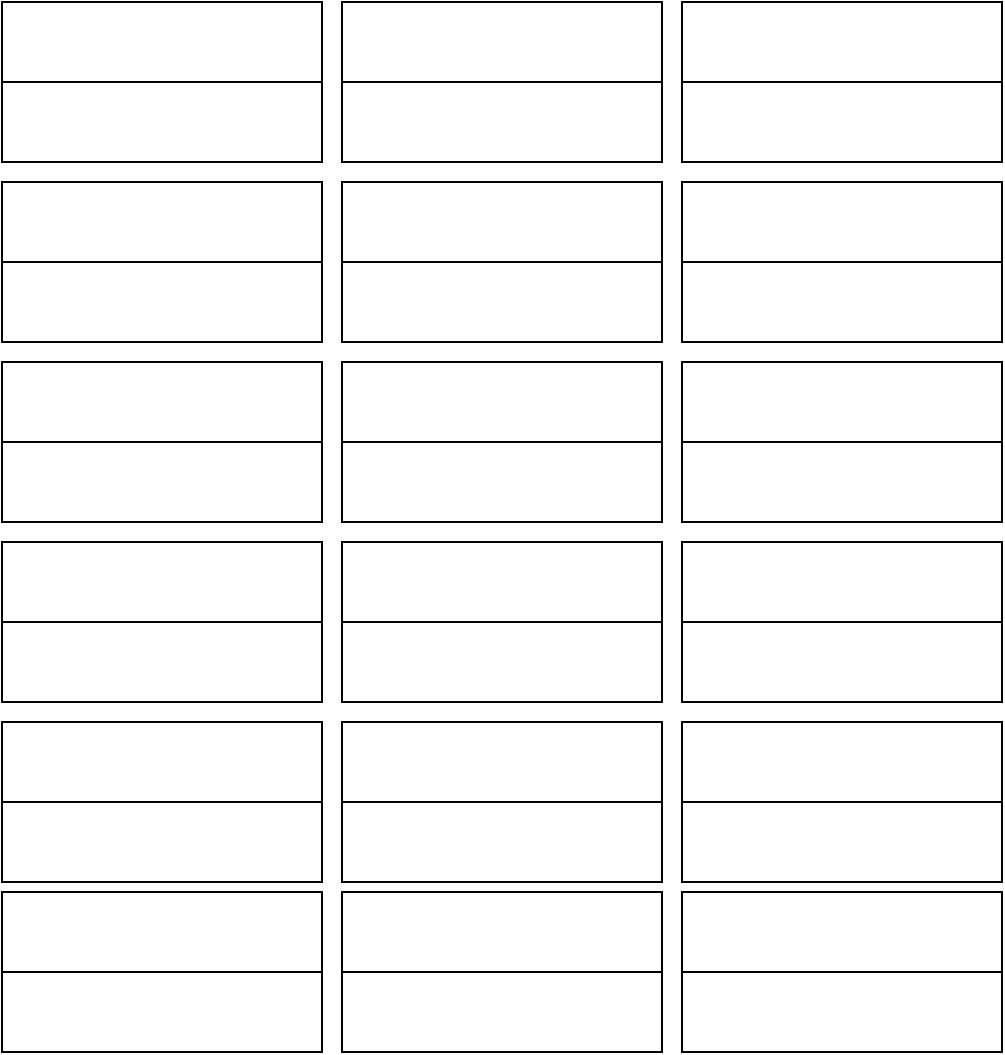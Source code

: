 <mxfile version="24.8.6">
  <diagram name="Page-1" id="zh8YsgOvJHd04u_SlwS_">
    <mxGraphModel dx="642" dy="703" grid="1" gridSize="10" guides="1" tooltips="1" connect="1" arrows="1" fold="1" page="1" pageScale="1" pageWidth="827" pageHeight="1169" math="0" shadow="0">
      <root>
        <mxCell id="0" />
        <mxCell id="1" parent="0" />
        <mxCell id="KcI2F709o0cNDK-86Cy3-1" value="" style="rounded=0;whiteSpace=wrap;html=1;" vertex="1" parent="1">
          <mxGeometry x="240" y="320" width="160" height="40" as="geometry" />
        </mxCell>
        <mxCell id="KcI2F709o0cNDK-86Cy3-2" value="" style="rounded=0;whiteSpace=wrap;html=1;" vertex="1" parent="1">
          <mxGeometry x="240" y="360" width="160" height="40" as="geometry" />
        </mxCell>
        <mxCell id="KcI2F709o0cNDK-86Cy3-4" value="" style="rounded=0;whiteSpace=wrap;html=1;" vertex="1" parent="1">
          <mxGeometry x="240" y="410" width="160" height="40" as="geometry" />
        </mxCell>
        <mxCell id="KcI2F709o0cNDK-86Cy3-5" value="" style="rounded=0;whiteSpace=wrap;html=1;" vertex="1" parent="1">
          <mxGeometry x="240" y="450" width="160" height="40" as="geometry" />
        </mxCell>
        <mxCell id="KcI2F709o0cNDK-86Cy3-6" value="" style="rounded=0;whiteSpace=wrap;html=1;" vertex="1" parent="1">
          <mxGeometry x="240" y="500" width="160" height="40" as="geometry" />
        </mxCell>
        <mxCell id="KcI2F709o0cNDK-86Cy3-7" value="" style="rounded=0;whiteSpace=wrap;html=1;" vertex="1" parent="1">
          <mxGeometry x="240" y="540" width="160" height="40" as="geometry" />
        </mxCell>
        <mxCell id="KcI2F709o0cNDK-86Cy3-8" value="" style="rounded=0;whiteSpace=wrap;html=1;" vertex="1" parent="1">
          <mxGeometry x="240" y="230" width="160" height="40" as="geometry" />
        </mxCell>
        <mxCell id="KcI2F709o0cNDK-86Cy3-9" value="" style="rounded=0;whiteSpace=wrap;html=1;" vertex="1" parent="1">
          <mxGeometry x="240" y="270" width="160" height="40" as="geometry" />
        </mxCell>
        <mxCell id="KcI2F709o0cNDK-86Cy3-10" value="" style="rounded=0;whiteSpace=wrap;html=1;" vertex="1" parent="1">
          <mxGeometry x="240" y="140" width="160" height="40" as="geometry" />
        </mxCell>
        <mxCell id="KcI2F709o0cNDK-86Cy3-11" value="" style="rounded=0;whiteSpace=wrap;html=1;" vertex="1" parent="1">
          <mxGeometry x="240" y="180" width="160" height="40" as="geometry" />
        </mxCell>
        <mxCell id="KcI2F709o0cNDK-86Cy3-12" value="" style="rounded=0;whiteSpace=wrap;html=1;" vertex="1" parent="1">
          <mxGeometry x="240" y="585" width="160" height="40" as="geometry" />
        </mxCell>
        <mxCell id="KcI2F709o0cNDK-86Cy3-13" value="" style="rounded=0;whiteSpace=wrap;html=1;" vertex="1" parent="1">
          <mxGeometry x="240" y="625" width="160" height="40" as="geometry" />
        </mxCell>
        <mxCell id="KcI2F709o0cNDK-86Cy3-14" value="" style="rounded=0;whiteSpace=wrap;html=1;" vertex="1" parent="1">
          <mxGeometry x="410" y="320" width="160" height="40" as="geometry" />
        </mxCell>
        <mxCell id="KcI2F709o0cNDK-86Cy3-15" value="" style="rounded=0;whiteSpace=wrap;html=1;" vertex="1" parent="1">
          <mxGeometry x="410" y="360" width="160" height="40" as="geometry" />
        </mxCell>
        <mxCell id="KcI2F709o0cNDK-86Cy3-16" value="" style="rounded=0;whiteSpace=wrap;html=1;" vertex="1" parent="1">
          <mxGeometry x="410" y="410" width="160" height="40" as="geometry" />
        </mxCell>
        <mxCell id="KcI2F709o0cNDK-86Cy3-17" value="" style="rounded=0;whiteSpace=wrap;html=1;" vertex="1" parent="1">
          <mxGeometry x="410" y="450" width="160" height="40" as="geometry" />
        </mxCell>
        <mxCell id="KcI2F709o0cNDK-86Cy3-18" value="" style="rounded=0;whiteSpace=wrap;html=1;" vertex="1" parent="1">
          <mxGeometry x="410" y="500" width="160" height="40" as="geometry" />
        </mxCell>
        <mxCell id="KcI2F709o0cNDK-86Cy3-19" value="" style="rounded=0;whiteSpace=wrap;html=1;" vertex="1" parent="1">
          <mxGeometry x="410" y="540" width="160" height="40" as="geometry" />
        </mxCell>
        <mxCell id="KcI2F709o0cNDK-86Cy3-20" value="" style="rounded=0;whiteSpace=wrap;html=1;" vertex="1" parent="1">
          <mxGeometry x="410" y="230" width="160" height="40" as="geometry" />
        </mxCell>
        <mxCell id="KcI2F709o0cNDK-86Cy3-21" value="" style="rounded=0;whiteSpace=wrap;html=1;" vertex="1" parent="1">
          <mxGeometry x="410" y="270" width="160" height="40" as="geometry" />
        </mxCell>
        <mxCell id="KcI2F709o0cNDK-86Cy3-22" value="" style="rounded=0;whiteSpace=wrap;html=1;" vertex="1" parent="1">
          <mxGeometry x="410" y="140" width="160" height="40" as="geometry" />
        </mxCell>
        <mxCell id="KcI2F709o0cNDK-86Cy3-23" value="" style="rounded=0;whiteSpace=wrap;html=1;" vertex="1" parent="1">
          <mxGeometry x="410" y="180" width="160" height="40" as="geometry" />
        </mxCell>
        <mxCell id="KcI2F709o0cNDK-86Cy3-24" value="" style="rounded=0;whiteSpace=wrap;html=1;" vertex="1" parent="1">
          <mxGeometry x="410" y="585" width="160" height="40" as="geometry" />
        </mxCell>
        <mxCell id="KcI2F709o0cNDK-86Cy3-25" value="" style="rounded=0;whiteSpace=wrap;html=1;" vertex="1" parent="1">
          <mxGeometry x="410" y="625" width="160" height="40" as="geometry" />
        </mxCell>
        <mxCell id="KcI2F709o0cNDK-86Cy3-26" value="" style="rounded=0;whiteSpace=wrap;html=1;" vertex="1" parent="1">
          <mxGeometry x="580" y="320" width="160" height="40" as="geometry" />
        </mxCell>
        <mxCell id="KcI2F709o0cNDK-86Cy3-27" value="" style="rounded=0;whiteSpace=wrap;html=1;" vertex="1" parent="1">
          <mxGeometry x="580" y="360" width="160" height="40" as="geometry" />
        </mxCell>
        <mxCell id="KcI2F709o0cNDK-86Cy3-28" value="" style="rounded=0;whiteSpace=wrap;html=1;" vertex="1" parent="1">
          <mxGeometry x="580" y="410" width="160" height="40" as="geometry" />
        </mxCell>
        <mxCell id="KcI2F709o0cNDK-86Cy3-29" value="" style="rounded=0;whiteSpace=wrap;html=1;" vertex="1" parent="1">
          <mxGeometry x="580" y="450" width="160" height="40" as="geometry" />
        </mxCell>
        <mxCell id="KcI2F709o0cNDK-86Cy3-30" value="" style="rounded=0;whiteSpace=wrap;html=1;" vertex="1" parent="1">
          <mxGeometry x="580" y="500" width="160" height="40" as="geometry" />
        </mxCell>
        <mxCell id="KcI2F709o0cNDK-86Cy3-31" value="" style="rounded=0;whiteSpace=wrap;html=1;" vertex="1" parent="1">
          <mxGeometry x="580" y="540" width="160" height="40" as="geometry" />
        </mxCell>
        <mxCell id="KcI2F709o0cNDK-86Cy3-32" value="" style="rounded=0;whiteSpace=wrap;html=1;" vertex="1" parent="1">
          <mxGeometry x="580" y="230" width="160" height="40" as="geometry" />
        </mxCell>
        <mxCell id="KcI2F709o0cNDK-86Cy3-33" value="" style="rounded=0;whiteSpace=wrap;html=1;" vertex="1" parent="1">
          <mxGeometry x="580" y="270" width="160" height="40" as="geometry" />
        </mxCell>
        <mxCell id="KcI2F709o0cNDK-86Cy3-34" value="" style="rounded=0;whiteSpace=wrap;html=1;" vertex="1" parent="1">
          <mxGeometry x="580" y="140" width="160" height="40" as="geometry" />
        </mxCell>
        <mxCell id="KcI2F709o0cNDK-86Cy3-35" value="" style="rounded=0;whiteSpace=wrap;html=1;" vertex="1" parent="1">
          <mxGeometry x="580" y="180" width="160" height="40" as="geometry" />
        </mxCell>
        <mxCell id="KcI2F709o0cNDK-86Cy3-36" value="" style="rounded=0;whiteSpace=wrap;html=1;" vertex="1" parent="1">
          <mxGeometry x="580" y="585" width="160" height="40" as="geometry" />
        </mxCell>
        <mxCell id="KcI2F709o0cNDK-86Cy3-37" value="" style="rounded=0;whiteSpace=wrap;html=1;" vertex="1" parent="1">
          <mxGeometry x="580" y="625" width="160" height="40" as="geometry" />
        </mxCell>
      </root>
    </mxGraphModel>
  </diagram>
</mxfile>
